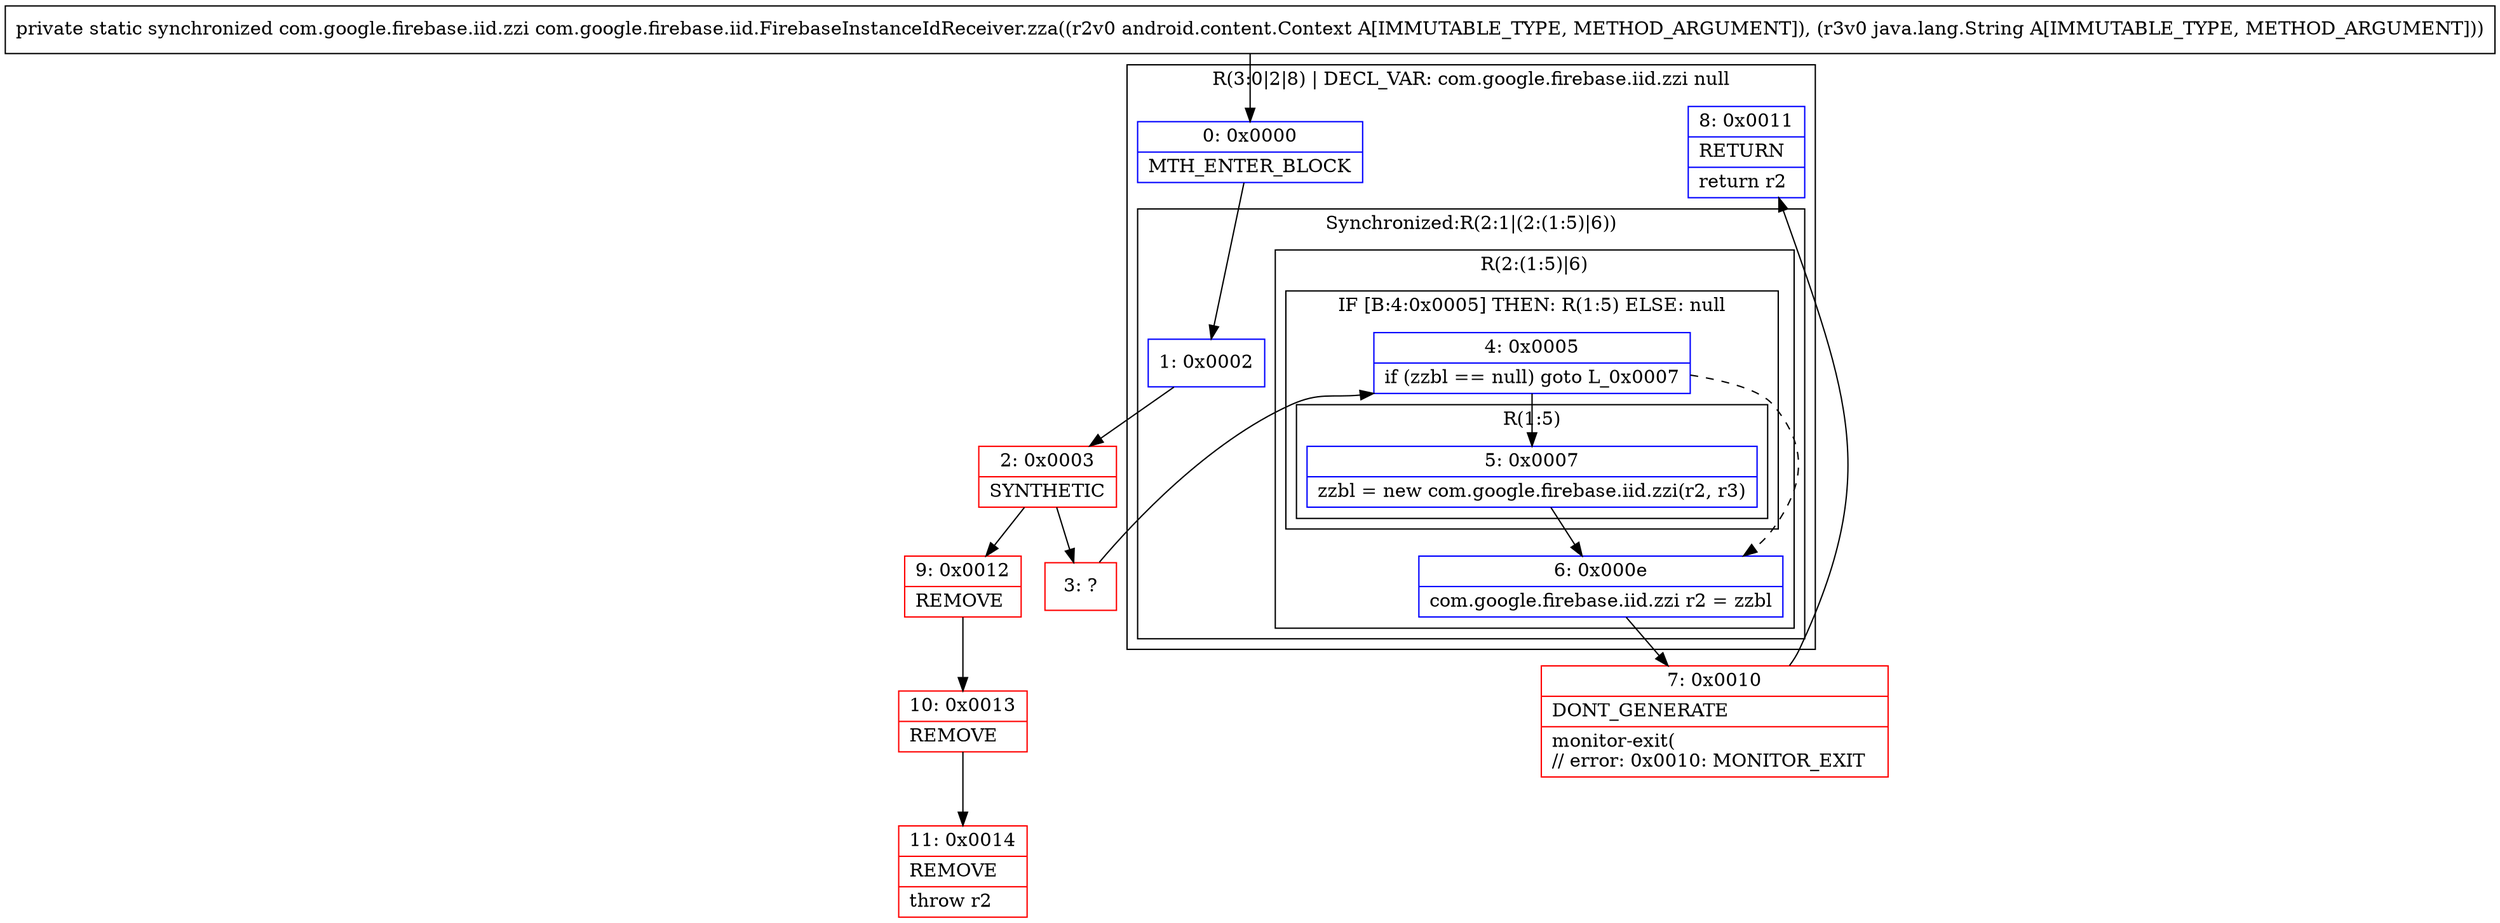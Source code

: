 digraph "CFG forcom.google.firebase.iid.FirebaseInstanceIdReceiver.zza(Landroid\/content\/Context;Ljava\/lang\/String;)Lcom\/google\/firebase\/iid\/zzi;" {
subgraph cluster_Region_699163209 {
label = "R(3:0|2|8) | DECL_VAR: com.google.firebase.iid.zzi null\l";
node [shape=record,color=blue];
Node_0 [shape=record,label="{0\:\ 0x0000|MTH_ENTER_BLOCK\l}"];
subgraph cluster_SynchronizedRegion_764254996 {
label = "Synchronized:R(2:1|(2:(1:5)|6))";
node [shape=record,color=blue];
Node_1 [shape=record,label="{1\:\ 0x0002}"];
subgraph cluster_Region_2098471263 {
label = "R(2:(1:5)|6)";
node [shape=record,color=blue];
subgraph cluster_IfRegion_1082022286 {
label = "IF [B:4:0x0005] THEN: R(1:5) ELSE: null";
node [shape=record,color=blue];
Node_4 [shape=record,label="{4\:\ 0x0005|if (zzbl == null) goto L_0x0007\l}"];
subgraph cluster_Region_1852841681 {
label = "R(1:5)";
node [shape=record,color=blue];
Node_5 [shape=record,label="{5\:\ 0x0007|zzbl = new com.google.firebase.iid.zzi(r2, r3)\l}"];
}
}
Node_6 [shape=record,label="{6\:\ 0x000e|com.google.firebase.iid.zzi r2 = zzbl\l}"];
}
}
Node_8 [shape=record,label="{8\:\ 0x0011|RETURN\l|return r2\l}"];
}
Node_2 [shape=record,color=red,label="{2\:\ 0x0003|SYNTHETIC\l}"];
Node_3 [shape=record,color=red,label="{3\:\ ?}"];
Node_7 [shape=record,color=red,label="{7\:\ 0x0010|DONT_GENERATE\l|monitor\-exit(\l\/\/ error: 0x0010: MONITOR_EXIT  \l}"];
Node_9 [shape=record,color=red,label="{9\:\ 0x0012|REMOVE\l}"];
Node_10 [shape=record,color=red,label="{10\:\ 0x0013|REMOVE\l}"];
Node_11 [shape=record,color=red,label="{11\:\ 0x0014|REMOVE\l|throw r2\l}"];
MethodNode[shape=record,label="{private static synchronized com.google.firebase.iid.zzi com.google.firebase.iid.FirebaseInstanceIdReceiver.zza((r2v0 android.content.Context A[IMMUTABLE_TYPE, METHOD_ARGUMENT]), (r3v0 java.lang.String A[IMMUTABLE_TYPE, METHOD_ARGUMENT])) }"];
MethodNode -> Node_0;
Node_0 -> Node_1;
Node_1 -> Node_2;
Node_4 -> Node_5;
Node_4 -> Node_6[style=dashed];
Node_5 -> Node_6;
Node_6 -> Node_7;
Node_2 -> Node_3;
Node_2 -> Node_9;
Node_3 -> Node_4;
Node_7 -> Node_8;
Node_9 -> Node_10;
Node_10 -> Node_11;
}

